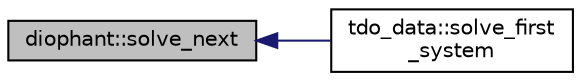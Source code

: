 digraph "diophant::solve_next"
{
  edge [fontname="Helvetica",fontsize="10",labelfontname="Helvetica",labelfontsize="10"];
  node [fontname="Helvetica",fontsize="10",shape=record];
  rankdir="LR";
  Node795 [label="diophant::solve_next",height=0.2,width=0.4,color="black", fillcolor="grey75", style="filled", fontcolor="black"];
  Node795 -> Node796 [dir="back",color="midnightblue",fontsize="10",style="solid",fontname="Helvetica"];
  Node796 [label="tdo_data::solve_first\l_system",height=0.2,width=0.4,color="black", fillcolor="white", style="filled",URL="$dc/d0d/classtdo__data.html#aa62a57bd301396164352018141e4966e"];
}
